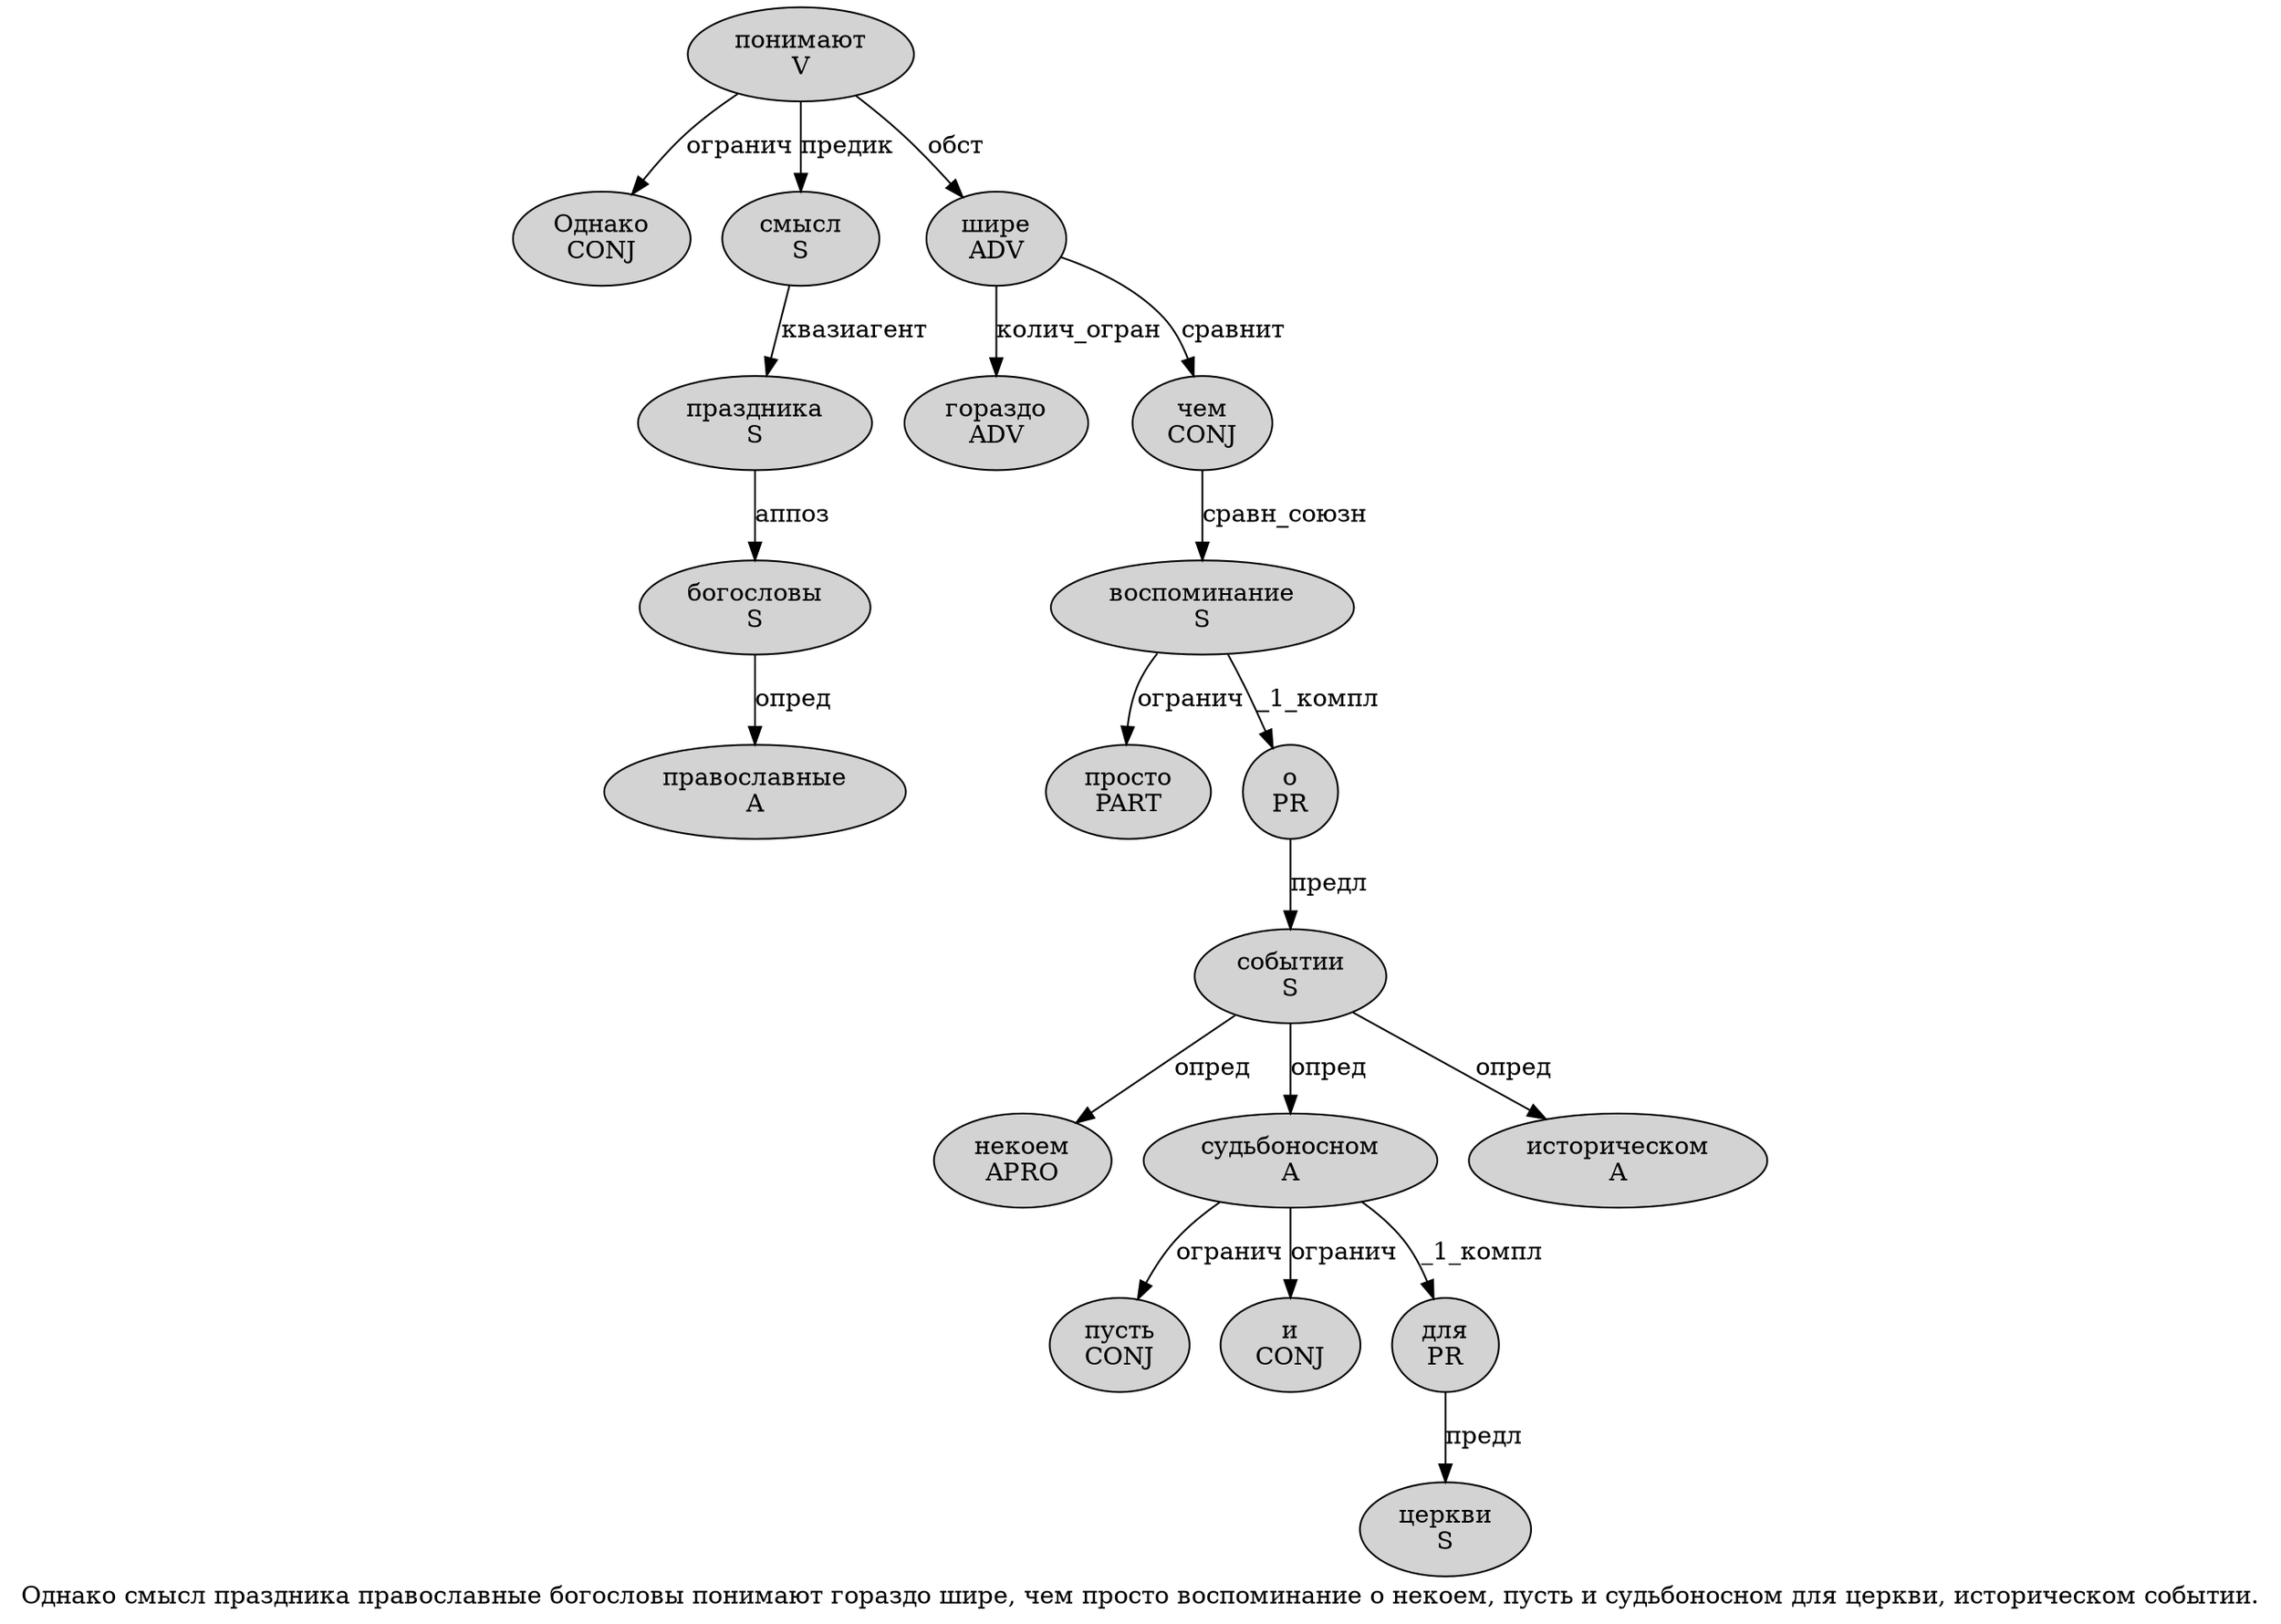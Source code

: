 digraph SENTENCE_1651 {
	graph [label="Однако смысл праздника православные богословы понимают гораздо шире, чем просто воспоминание о некоем, пусть и судьбоносном для церкви, историческом событии."]
	node [style=filled]
		0 [label="Однако
CONJ" color="" fillcolor=lightgray penwidth=1 shape=ellipse]
		1 [label="смысл
S" color="" fillcolor=lightgray penwidth=1 shape=ellipse]
		2 [label="праздника
S" color="" fillcolor=lightgray penwidth=1 shape=ellipse]
		3 [label="православные
A" color="" fillcolor=lightgray penwidth=1 shape=ellipse]
		4 [label="богословы
S" color="" fillcolor=lightgray penwidth=1 shape=ellipse]
		5 [label="понимают
V" color="" fillcolor=lightgray penwidth=1 shape=ellipse]
		6 [label="гораздо
ADV" color="" fillcolor=lightgray penwidth=1 shape=ellipse]
		7 [label="шире
ADV" color="" fillcolor=lightgray penwidth=1 shape=ellipse]
		9 [label="чем
CONJ" color="" fillcolor=lightgray penwidth=1 shape=ellipse]
		10 [label="просто
PART" color="" fillcolor=lightgray penwidth=1 shape=ellipse]
		11 [label="воспоминание
S" color="" fillcolor=lightgray penwidth=1 shape=ellipse]
		12 [label="о
PR" color="" fillcolor=lightgray penwidth=1 shape=ellipse]
		13 [label="некоем
APRO" color="" fillcolor=lightgray penwidth=1 shape=ellipse]
		15 [label="пусть
CONJ" color="" fillcolor=lightgray penwidth=1 shape=ellipse]
		16 [label="и
CONJ" color="" fillcolor=lightgray penwidth=1 shape=ellipse]
		17 [label="судьбоносном
A" color="" fillcolor=lightgray penwidth=1 shape=ellipse]
		18 [label="для
PR" color="" fillcolor=lightgray penwidth=1 shape=ellipse]
		19 [label="церкви
S" color="" fillcolor=lightgray penwidth=1 shape=ellipse]
		21 [label="историческом
A" color="" fillcolor=lightgray penwidth=1 shape=ellipse]
		22 [label="событии
S" color="" fillcolor=lightgray penwidth=1 shape=ellipse]
			2 -> 4 [label="аппоз"]
			4 -> 3 [label="опред"]
			22 -> 13 [label="опред"]
			22 -> 17 [label="опред"]
			22 -> 21 [label="опред"]
			11 -> 10 [label="огранич"]
			11 -> 12 [label="_1_компл"]
			9 -> 11 [label="сравн_союзн"]
			18 -> 19 [label="предл"]
			17 -> 15 [label="огранич"]
			17 -> 16 [label="огранич"]
			17 -> 18 [label="_1_компл"]
			12 -> 22 [label="предл"]
			1 -> 2 [label="квазиагент"]
			7 -> 6 [label="колич_огран"]
			7 -> 9 [label="сравнит"]
			5 -> 0 [label="огранич"]
			5 -> 1 [label="предик"]
			5 -> 7 [label="обст"]
}